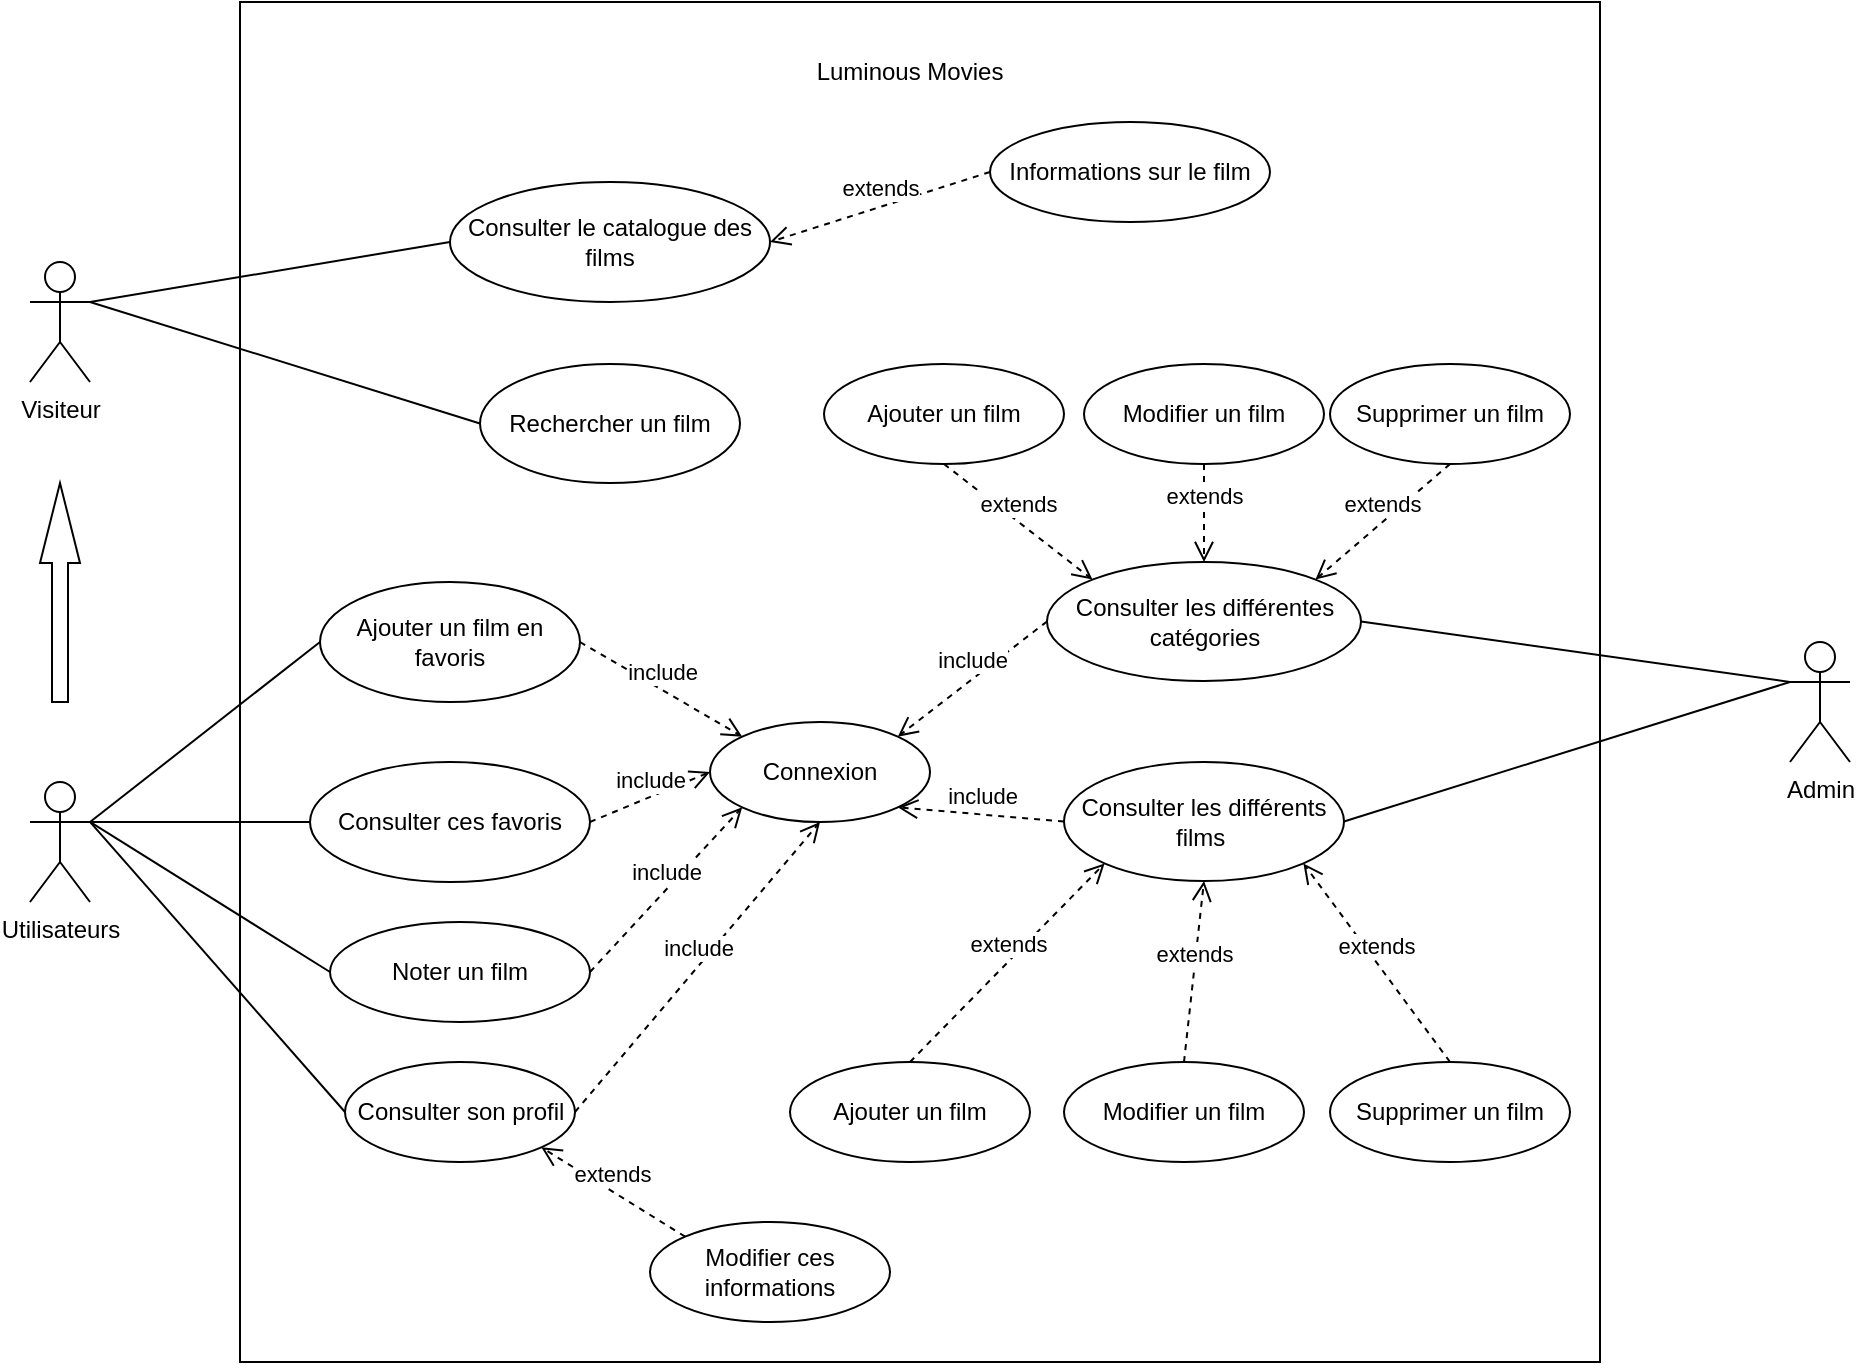 <mxfile version="24.3.1" type="device">
  <diagram name="Page-1" id="-ftfYrixE5pk-zxq22pA">
    <mxGraphModel dx="2901" dy="2267" grid="1" gridSize="10" guides="1" tooltips="1" connect="1" arrows="1" fold="1" page="1" pageScale="1" pageWidth="827" pageHeight="1169" math="0" shadow="0">
      <root>
        <mxCell id="0" />
        <mxCell id="1" parent="0" />
        <mxCell id="z5ERt4LcDIbDBIt0j3bM-1" value="" style="whiteSpace=wrap;html=1;aspect=fixed;" parent="1" vertex="1">
          <mxGeometry x="-45" y="-10" width="680" height="680" as="geometry" />
        </mxCell>
        <mxCell id="z5ERt4LcDIbDBIt0j3bM-2" value="Utilisateurs" style="shape=umlActor;verticalLabelPosition=bottom;verticalAlign=top;html=1;outlineConnect=0;" parent="1" vertex="1">
          <mxGeometry x="-150" y="380" width="30" height="60" as="geometry" />
        </mxCell>
        <mxCell id="z5ERt4LcDIbDBIt0j3bM-3" value="Luminous Movies" style="text;html=1;align=center;verticalAlign=middle;whiteSpace=wrap;rounded=0;" parent="1" vertex="1">
          <mxGeometry x="235" y="10" width="110" height="30" as="geometry" />
        </mxCell>
        <mxCell id="z5ERt4LcDIbDBIt0j3bM-7" value="Admin" style="shape=umlActor;verticalLabelPosition=bottom;verticalAlign=top;html=1;outlineConnect=0;" parent="1" vertex="1">
          <mxGeometry x="730" y="310" width="30" height="60" as="geometry" />
        </mxCell>
        <mxCell id="z5ERt4LcDIbDBIt0j3bM-9" value="Informations sur le film" style="ellipse;whiteSpace=wrap;html=1;" parent="1" vertex="1">
          <mxGeometry x="330" y="50" width="140" height="50" as="geometry" />
        </mxCell>
        <mxCell id="z5ERt4LcDIbDBIt0j3bM-10" value="extends" style="html=1;verticalAlign=bottom;endArrow=open;dashed=1;endSize=8;curved=0;rounded=0;exitX=0;exitY=0.5;exitDx=0;exitDy=0;entryX=1;entryY=0.5;entryDx=0;entryDy=0;" parent="1" source="z5ERt4LcDIbDBIt0j3bM-9" target="AQo8w5ICO8bp_Hgfa-j5-5" edge="1">
          <mxGeometry relative="1" as="geometry">
            <mxPoint x="440" y="220" as="sourcePoint" />
            <mxPoint x="360" y="220" as="targetPoint" />
          </mxGeometry>
        </mxCell>
        <mxCell id="z5ERt4LcDIbDBIt0j3bM-11" value="Consulter les différents films&amp;nbsp;" style="ellipse;whiteSpace=wrap;html=1;" parent="1" vertex="1">
          <mxGeometry x="367" y="370" width="140" height="59.5" as="geometry" />
        </mxCell>
        <mxCell id="z5ERt4LcDIbDBIt0j3bM-12" value="Ajouter un film" style="ellipse;whiteSpace=wrap;html=1;" parent="1" vertex="1">
          <mxGeometry x="230" y="520" width="120" height="50" as="geometry" />
        </mxCell>
        <mxCell id="z5ERt4LcDIbDBIt0j3bM-13" value="extends" style="html=1;verticalAlign=bottom;endArrow=open;dashed=1;endSize=8;curved=0;rounded=0;exitX=0.5;exitY=0;exitDx=0;exitDy=0;entryX=0;entryY=1;entryDx=0;entryDy=0;" parent="1" source="z5ERt4LcDIbDBIt0j3bM-12" target="z5ERt4LcDIbDBIt0j3bM-11" edge="1">
          <mxGeometry relative="1" as="geometry">
            <mxPoint x="440" y="220" as="sourcePoint" />
            <mxPoint x="360" y="220" as="targetPoint" />
          </mxGeometry>
        </mxCell>
        <mxCell id="z5ERt4LcDIbDBIt0j3bM-14" value="Modifier un film" style="ellipse;whiteSpace=wrap;html=1;" parent="1" vertex="1">
          <mxGeometry x="367" y="520" width="120" height="50" as="geometry" />
        </mxCell>
        <mxCell id="z5ERt4LcDIbDBIt0j3bM-16" value="extends" style="html=1;verticalAlign=bottom;endArrow=open;dashed=1;endSize=8;curved=0;rounded=0;exitX=0.5;exitY=0;exitDx=0;exitDy=0;entryX=0.5;entryY=1;entryDx=0;entryDy=0;" parent="1" source="z5ERt4LcDIbDBIt0j3bM-14" target="z5ERt4LcDIbDBIt0j3bM-11" edge="1">
          <mxGeometry relative="1" as="geometry">
            <mxPoint x="440" y="220" as="sourcePoint" />
            <mxPoint x="360" y="220" as="targetPoint" />
          </mxGeometry>
        </mxCell>
        <mxCell id="z5ERt4LcDIbDBIt0j3bM-17" value="Supprimer un film" style="ellipse;whiteSpace=wrap;html=1;" parent="1" vertex="1">
          <mxGeometry x="500" y="520" width="120" height="50" as="geometry" />
        </mxCell>
        <mxCell id="z5ERt4LcDIbDBIt0j3bM-18" value="extends" style="html=1;verticalAlign=bottom;endArrow=open;dashed=1;endSize=8;curved=0;rounded=0;exitX=0.5;exitY=0;exitDx=0;exitDy=0;entryX=1;entryY=1;entryDx=0;entryDy=0;" parent="1" source="z5ERt4LcDIbDBIt0j3bM-17" target="z5ERt4LcDIbDBIt0j3bM-11" edge="1">
          <mxGeometry relative="1" as="geometry">
            <mxPoint x="470" y="370" as="sourcePoint" />
            <mxPoint x="500" y="280" as="targetPoint" />
          </mxGeometry>
        </mxCell>
        <mxCell id="z5ERt4LcDIbDBIt0j3bM-19" value="" style="endArrow=none;html=1;rounded=0;exitX=0;exitY=0.333;exitDx=0;exitDy=0;exitPerimeter=0;entryX=1;entryY=0.5;entryDx=0;entryDy=0;" parent="1" source="z5ERt4LcDIbDBIt0j3bM-7" target="z5ERt4LcDIbDBIt0j3bM-11" edge="1">
          <mxGeometry width="50" height="50" relative="1" as="geometry">
            <mxPoint x="370" y="250" as="sourcePoint" />
            <mxPoint x="420" y="200" as="targetPoint" />
          </mxGeometry>
        </mxCell>
        <mxCell id="AQo8w5ICO8bp_Hgfa-j5-1" value="Visiteur" style="shape=umlActor;verticalLabelPosition=bottom;verticalAlign=top;html=1;outlineConnect=0;" vertex="1" parent="1">
          <mxGeometry x="-150" y="120" width="30" height="60" as="geometry" />
        </mxCell>
        <mxCell id="AQo8w5ICO8bp_Hgfa-j5-5" value="Consulter le catalogue des films" style="ellipse;whiteSpace=wrap;html=1;" vertex="1" parent="1">
          <mxGeometry x="60" y="80" width="160" height="60" as="geometry" />
        </mxCell>
        <mxCell id="AQo8w5ICO8bp_Hgfa-j5-7" value="" style="endArrow=none;html=1;rounded=0;exitX=1;exitY=0.333;exitDx=0;exitDy=0;exitPerimeter=0;entryX=0;entryY=0.5;entryDx=0;entryDy=0;" edge="1" parent="1" source="AQo8w5ICO8bp_Hgfa-j5-1" target="AQo8w5ICO8bp_Hgfa-j5-5">
          <mxGeometry width="50" height="50" relative="1" as="geometry">
            <mxPoint x="390" y="560" as="sourcePoint" />
            <mxPoint x="440" y="510" as="targetPoint" />
          </mxGeometry>
        </mxCell>
        <mxCell id="AQo8w5ICO8bp_Hgfa-j5-8" value="Rechercher un film" style="ellipse;whiteSpace=wrap;html=1;" vertex="1" parent="1">
          <mxGeometry x="75" y="171" width="130" height="59.5" as="geometry" />
        </mxCell>
        <mxCell id="AQo8w5ICO8bp_Hgfa-j5-10" value="" style="endArrow=none;html=1;rounded=0;exitX=1;exitY=0.333;exitDx=0;exitDy=0;exitPerimeter=0;entryX=0;entryY=0.5;entryDx=0;entryDy=0;" edge="1" parent="1" source="AQo8w5ICO8bp_Hgfa-j5-1" target="AQo8w5ICO8bp_Hgfa-j5-8">
          <mxGeometry width="50" height="50" relative="1" as="geometry">
            <mxPoint x="390" y="560" as="sourcePoint" />
            <mxPoint x="440" y="510" as="targetPoint" />
          </mxGeometry>
        </mxCell>
        <mxCell id="AQo8w5ICO8bp_Hgfa-j5-11" value="" style="html=1;shadow=0;dashed=0;align=center;verticalAlign=middle;shape=mxgraph.arrows2.arrow;dy=0.6;dx=40;direction=north;notch=0;" vertex="1" parent="1">
          <mxGeometry x="-145" y="230.5" width="20" height="109.5" as="geometry" />
        </mxCell>
        <mxCell id="AQo8w5ICO8bp_Hgfa-j5-12" value="Ajouter un film en favoris" style="ellipse;whiteSpace=wrap;html=1;" vertex="1" parent="1">
          <mxGeometry x="-5" y="280" width="130" height="60" as="geometry" />
        </mxCell>
        <mxCell id="AQo8w5ICO8bp_Hgfa-j5-13" value="Consulter ces favoris" style="ellipse;whiteSpace=wrap;html=1;" vertex="1" parent="1">
          <mxGeometry x="-10" y="370" width="140" height="60" as="geometry" />
        </mxCell>
        <mxCell id="AQo8w5ICO8bp_Hgfa-j5-14" value="Noter un film" style="ellipse;whiteSpace=wrap;html=1;" vertex="1" parent="1">
          <mxGeometry y="450" width="130" height="50" as="geometry" />
        </mxCell>
        <mxCell id="AQo8w5ICO8bp_Hgfa-j5-17" value="" style="endArrow=none;html=1;rounded=0;exitX=1;exitY=0.333;exitDx=0;exitDy=0;exitPerimeter=0;entryX=0;entryY=0.5;entryDx=0;entryDy=0;" edge="1" parent="1" source="z5ERt4LcDIbDBIt0j3bM-2" target="AQo8w5ICO8bp_Hgfa-j5-12">
          <mxGeometry width="50" height="50" relative="1" as="geometry">
            <mxPoint x="390" y="560" as="sourcePoint" />
            <mxPoint x="440" y="510" as="targetPoint" />
          </mxGeometry>
        </mxCell>
        <mxCell id="AQo8w5ICO8bp_Hgfa-j5-18" value="" style="endArrow=none;html=1;rounded=0;exitX=1;exitY=0.333;exitDx=0;exitDy=0;exitPerimeter=0;entryX=0;entryY=0.5;entryDx=0;entryDy=0;" edge="1" parent="1" source="z5ERt4LcDIbDBIt0j3bM-2" target="AQo8w5ICO8bp_Hgfa-j5-13">
          <mxGeometry width="50" height="50" relative="1" as="geometry">
            <mxPoint x="390" y="560" as="sourcePoint" />
            <mxPoint x="440" y="510" as="targetPoint" />
          </mxGeometry>
        </mxCell>
        <mxCell id="AQo8w5ICO8bp_Hgfa-j5-19" value="" style="endArrow=none;html=1;rounded=0;exitX=1;exitY=0.333;exitDx=0;exitDy=0;exitPerimeter=0;entryX=0;entryY=0.5;entryDx=0;entryDy=0;" edge="1" parent="1" source="z5ERt4LcDIbDBIt0j3bM-2" target="AQo8w5ICO8bp_Hgfa-j5-14">
          <mxGeometry width="50" height="50" relative="1" as="geometry">
            <mxPoint x="390" y="560" as="sourcePoint" />
            <mxPoint x="440" y="510" as="targetPoint" />
          </mxGeometry>
        </mxCell>
        <mxCell id="AQo8w5ICO8bp_Hgfa-j5-20" value="Consulter les différentes catégories" style="ellipse;whiteSpace=wrap;html=1;" vertex="1" parent="1">
          <mxGeometry x="358.5" y="270" width="157" height="59.5" as="geometry" />
        </mxCell>
        <mxCell id="AQo8w5ICO8bp_Hgfa-j5-21" value="Modifier un film" style="ellipse;whiteSpace=wrap;html=1;" vertex="1" parent="1">
          <mxGeometry x="377" y="171" width="120" height="50" as="geometry" />
        </mxCell>
        <mxCell id="AQo8w5ICO8bp_Hgfa-j5-22" value="Supprimer un film" style="ellipse;whiteSpace=wrap;html=1;" vertex="1" parent="1">
          <mxGeometry x="500" y="171" width="120" height="50" as="geometry" />
        </mxCell>
        <mxCell id="AQo8w5ICO8bp_Hgfa-j5-23" value="Ajouter un film" style="ellipse;whiteSpace=wrap;html=1;" vertex="1" parent="1">
          <mxGeometry x="247" y="171" width="120" height="50" as="geometry" />
        </mxCell>
        <mxCell id="AQo8w5ICO8bp_Hgfa-j5-24" value="extends" style="html=1;verticalAlign=bottom;endArrow=open;dashed=1;endSize=8;curved=0;rounded=0;exitX=0.5;exitY=1;exitDx=0;exitDy=0;entryX=1;entryY=0;entryDx=0;entryDy=0;" edge="1" parent="1" source="AQo8w5ICO8bp_Hgfa-j5-22" target="AQo8w5ICO8bp_Hgfa-j5-20">
          <mxGeometry relative="1" as="geometry">
            <mxPoint x="437" y="530" as="sourcePoint" />
            <mxPoint x="447" y="440" as="targetPoint" />
          </mxGeometry>
        </mxCell>
        <mxCell id="AQo8w5ICO8bp_Hgfa-j5-25" value="extends" style="html=1;verticalAlign=bottom;endArrow=open;dashed=1;endSize=8;curved=0;rounded=0;exitX=0.5;exitY=1;exitDx=0;exitDy=0;entryX=0.5;entryY=0;entryDx=0;entryDy=0;" edge="1" parent="1" source="AQo8w5ICO8bp_Hgfa-j5-21" target="AQo8w5ICO8bp_Hgfa-j5-20">
          <mxGeometry relative="1" as="geometry">
            <mxPoint x="447" y="540" as="sourcePoint" />
            <mxPoint x="457" y="450" as="targetPoint" />
          </mxGeometry>
        </mxCell>
        <mxCell id="AQo8w5ICO8bp_Hgfa-j5-26" value="extends" style="html=1;verticalAlign=bottom;endArrow=open;dashed=1;endSize=8;curved=0;rounded=0;exitX=0.5;exitY=1;exitDx=0;exitDy=0;entryX=0;entryY=0;entryDx=0;entryDy=0;" edge="1" parent="1" source="AQo8w5ICO8bp_Hgfa-j5-23" target="AQo8w5ICO8bp_Hgfa-j5-20">
          <mxGeometry relative="1" as="geometry">
            <mxPoint x="457" y="550" as="sourcePoint" />
            <mxPoint x="467" y="460" as="targetPoint" />
          </mxGeometry>
        </mxCell>
        <mxCell id="AQo8w5ICO8bp_Hgfa-j5-27" value="" style="endArrow=none;html=1;rounded=0;exitX=1;exitY=0.5;exitDx=0;exitDy=0;entryX=0;entryY=0.333;entryDx=0;entryDy=0;entryPerimeter=0;" edge="1" parent="1" source="AQo8w5ICO8bp_Hgfa-j5-20" target="z5ERt4LcDIbDBIt0j3bM-7">
          <mxGeometry width="50" height="50" relative="1" as="geometry">
            <mxPoint x="390" y="560" as="sourcePoint" />
            <mxPoint x="440" y="510" as="targetPoint" />
          </mxGeometry>
        </mxCell>
        <mxCell id="AQo8w5ICO8bp_Hgfa-j5-29" value="Connexion" style="ellipse;whiteSpace=wrap;html=1;" vertex="1" parent="1">
          <mxGeometry x="190" y="350" width="110" height="50" as="geometry" />
        </mxCell>
        <mxCell id="AQo8w5ICO8bp_Hgfa-j5-30" value="include" style="html=1;verticalAlign=bottom;endArrow=open;dashed=1;endSize=8;curved=0;rounded=0;exitX=1;exitY=0.5;exitDx=0;exitDy=0;entryX=0;entryY=0;entryDx=0;entryDy=0;" edge="1" parent="1" source="AQo8w5ICO8bp_Hgfa-j5-12" target="AQo8w5ICO8bp_Hgfa-j5-29">
          <mxGeometry relative="1" as="geometry">
            <mxPoint x="300" y="530" as="sourcePoint" />
            <mxPoint x="397" y="431" as="targetPoint" />
          </mxGeometry>
        </mxCell>
        <mxCell id="AQo8w5ICO8bp_Hgfa-j5-32" value="include" style="html=1;verticalAlign=bottom;endArrow=open;dashed=1;endSize=8;curved=0;rounded=0;exitX=1;exitY=0.5;exitDx=0;exitDy=0;entryX=0;entryY=0.5;entryDx=0;entryDy=0;" edge="1" parent="1" source="AQo8w5ICO8bp_Hgfa-j5-13" target="AQo8w5ICO8bp_Hgfa-j5-29">
          <mxGeometry relative="1" as="geometry">
            <mxPoint x="135" y="320" as="sourcePoint" />
            <mxPoint x="255" y="370" as="targetPoint" />
          </mxGeometry>
        </mxCell>
        <mxCell id="AQo8w5ICO8bp_Hgfa-j5-34" value="include" style="html=1;verticalAlign=bottom;endArrow=open;dashed=1;endSize=8;curved=0;rounded=0;exitX=1;exitY=0.5;exitDx=0;exitDy=0;entryX=0;entryY=1;entryDx=0;entryDy=0;" edge="1" parent="1" source="AQo8w5ICO8bp_Hgfa-j5-14" target="AQo8w5ICO8bp_Hgfa-j5-29">
          <mxGeometry relative="1" as="geometry">
            <mxPoint x="140" y="410" as="sourcePoint" />
            <mxPoint x="200" y="395" as="targetPoint" />
          </mxGeometry>
        </mxCell>
        <mxCell id="AQo8w5ICO8bp_Hgfa-j5-35" value="include" style="html=1;verticalAlign=bottom;endArrow=open;dashed=1;endSize=8;curved=0;rounded=0;exitX=0;exitY=0.5;exitDx=0;exitDy=0;entryX=1;entryY=0;entryDx=0;entryDy=0;" edge="1" parent="1" source="AQo8w5ICO8bp_Hgfa-j5-20" target="AQo8w5ICO8bp_Hgfa-j5-29">
          <mxGeometry relative="1" as="geometry">
            <mxPoint x="135" y="320" as="sourcePoint" />
            <mxPoint x="231" y="387" as="targetPoint" />
          </mxGeometry>
        </mxCell>
        <mxCell id="AQo8w5ICO8bp_Hgfa-j5-36" value="include" style="html=1;verticalAlign=bottom;endArrow=open;dashed=1;endSize=8;curved=0;rounded=0;exitX=0;exitY=0.5;exitDx=0;exitDy=0;entryX=1;entryY=1;entryDx=0;entryDy=0;" edge="1" parent="1" source="z5ERt4LcDIbDBIt0j3bM-11" target="AQo8w5ICO8bp_Hgfa-j5-29">
          <mxGeometry relative="1" as="geometry">
            <mxPoint x="369" y="310" as="sourcePoint" />
            <mxPoint x="309" y="357" as="targetPoint" />
          </mxGeometry>
        </mxCell>
        <mxCell id="AQo8w5ICO8bp_Hgfa-j5-38" value="Consulter son profil" style="ellipse;whiteSpace=wrap;html=1;" vertex="1" parent="1">
          <mxGeometry x="7.5" y="520" width="115" height="50" as="geometry" />
        </mxCell>
        <mxCell id="AQo8w5ICO8bp_Hgfa-j5-40" value="" style="endArrow=none;html=1;rounded=0;exitX=1;exitY=0.333;exitDx=0;exitDy=0;exitPerimeter=0;entryX=0;entryY=0.5;entryDx=0;entryDy=0;" edge="1" parent="1" source="z5ERt4LcDIbDBIt0j3bM-2" target="AQo8w5ICO8bp_Hgfa-j5-38">
          <mxGeometry width="50" height="50" relative="1" as="geometry">
            <mxPoint x="390" y="460" as="sourcePoint" />
            <mxPoint x="440" y="410" as="targetPoint" />
          </mxGeometry>
        </mxCell>
        <mxCell id="AQo8w5ICO8bp_Hgfa-j5-41" value="Modifier ces informations" style="ellipse;whiteSpace=wrap;html=1;" vertex="1" parent="1">
          <mxGeometry x="160" y="600" width="120" height="50" as="geometry" />
        </mxCell>
        <mxCell id="AQo8w5ICO8bp_Hgfa-j5-42" value="extends" style="html=1;verticalAlign=bottom;endArrow=open;dashed=1;endSize=8;curved=0;rounded=0;exitX=0;exitY=0;exitDx=0;exitDy=0;entryX=1;entryY=1;entryDx=0;entryDy=0;" edge="1" parent="1" source="AQo8w5ICO8bp_Hgfa-j5-41" target="AQo8w5ICO8bp_Hgfa-j5-38">
          <mxGeometry relative="1" as="geometry">
            <mxPoint x="437" y="530" as="sourcePoint" />
            <mxPoint x="447" y="440" as="targetPoint" />
          </mxGeometry>
        </mxCell>
        <mxCell id="AQo8w5ICO8bp_Hgfa-j5-43" value="include" style="html=1;verticalAlign=bottom;endArrow=open;dashed=1;endSize=8;curved=0;rounded=0;exitX=1;exitY=0.5;exitDx=0;exitDy=0;entryX=0.5;entryY=1;entryDx=0;entryDy=0;" edge="1" parent="1" source="AQo8w5ICO8bp_Hgfa-j5-38" target="AQo8w5ICO8bp_Hgfa-j5-29">
          <mxGeometry relative="1" as="geometry">
            <mxPoint x="140" y="485" as="sourcePoint" />
            <mxPoint x="216" y="403" as="targetPoint" />
          </mxGeometry>
        </mxCell>
      </root>
    </mxGraphModel>
  </diagram>
</mxfile>
